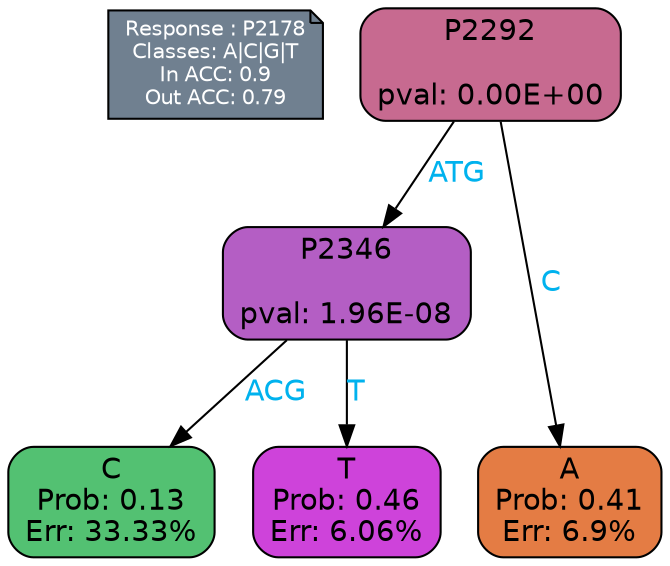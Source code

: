 digraph Tree {
node [shape=box, style="filled, rounded", color="black", fontname=helvetica] ;
graph [ranksep=equally, splines=polylines, bgcolor=transparent, dpi=600] ;
edge [fontname=helvetica] ;
LEGEND [label="Response : P2178
Classes: A|C|G|T
In ACC: 0.9
Out ACC: 0.79
",shape=note,align=left,style=filled,fillcolor="slategray",fontcolor="white",fontsize=10];1 [label="P2292

pval: 0.00E+00", fillcolor="#c76a90"] ;
2 [label="P2346

pval: 1.96E-08", fillcolor="#b45ec4"] ;
3 [label="C
Prob: 0.13
Err: 33.33%", fillcolor="#53c172"] ;
4 [label="T
Prob: 0.46
Err: 6.06%", fillcolor="#ce43da"] ;
5 [label="A
Prob: 0.41
Err: 6.9%", fillcolor="#e47c44"] ;
1 -> 2 [label="ATG",fontcolor=deepskyblue2] ;
1 -> 5 [label="C",fontcolor=deepskyblue2] ;
2 -> 3 [label="ACG",fontcolor=deepskyblue2] ;
2 -> 4 [label="T",fontcolor=deepskyblue2] ;
{rank = same; 3;4;5;}{rank = same; LEGEND;1;}}